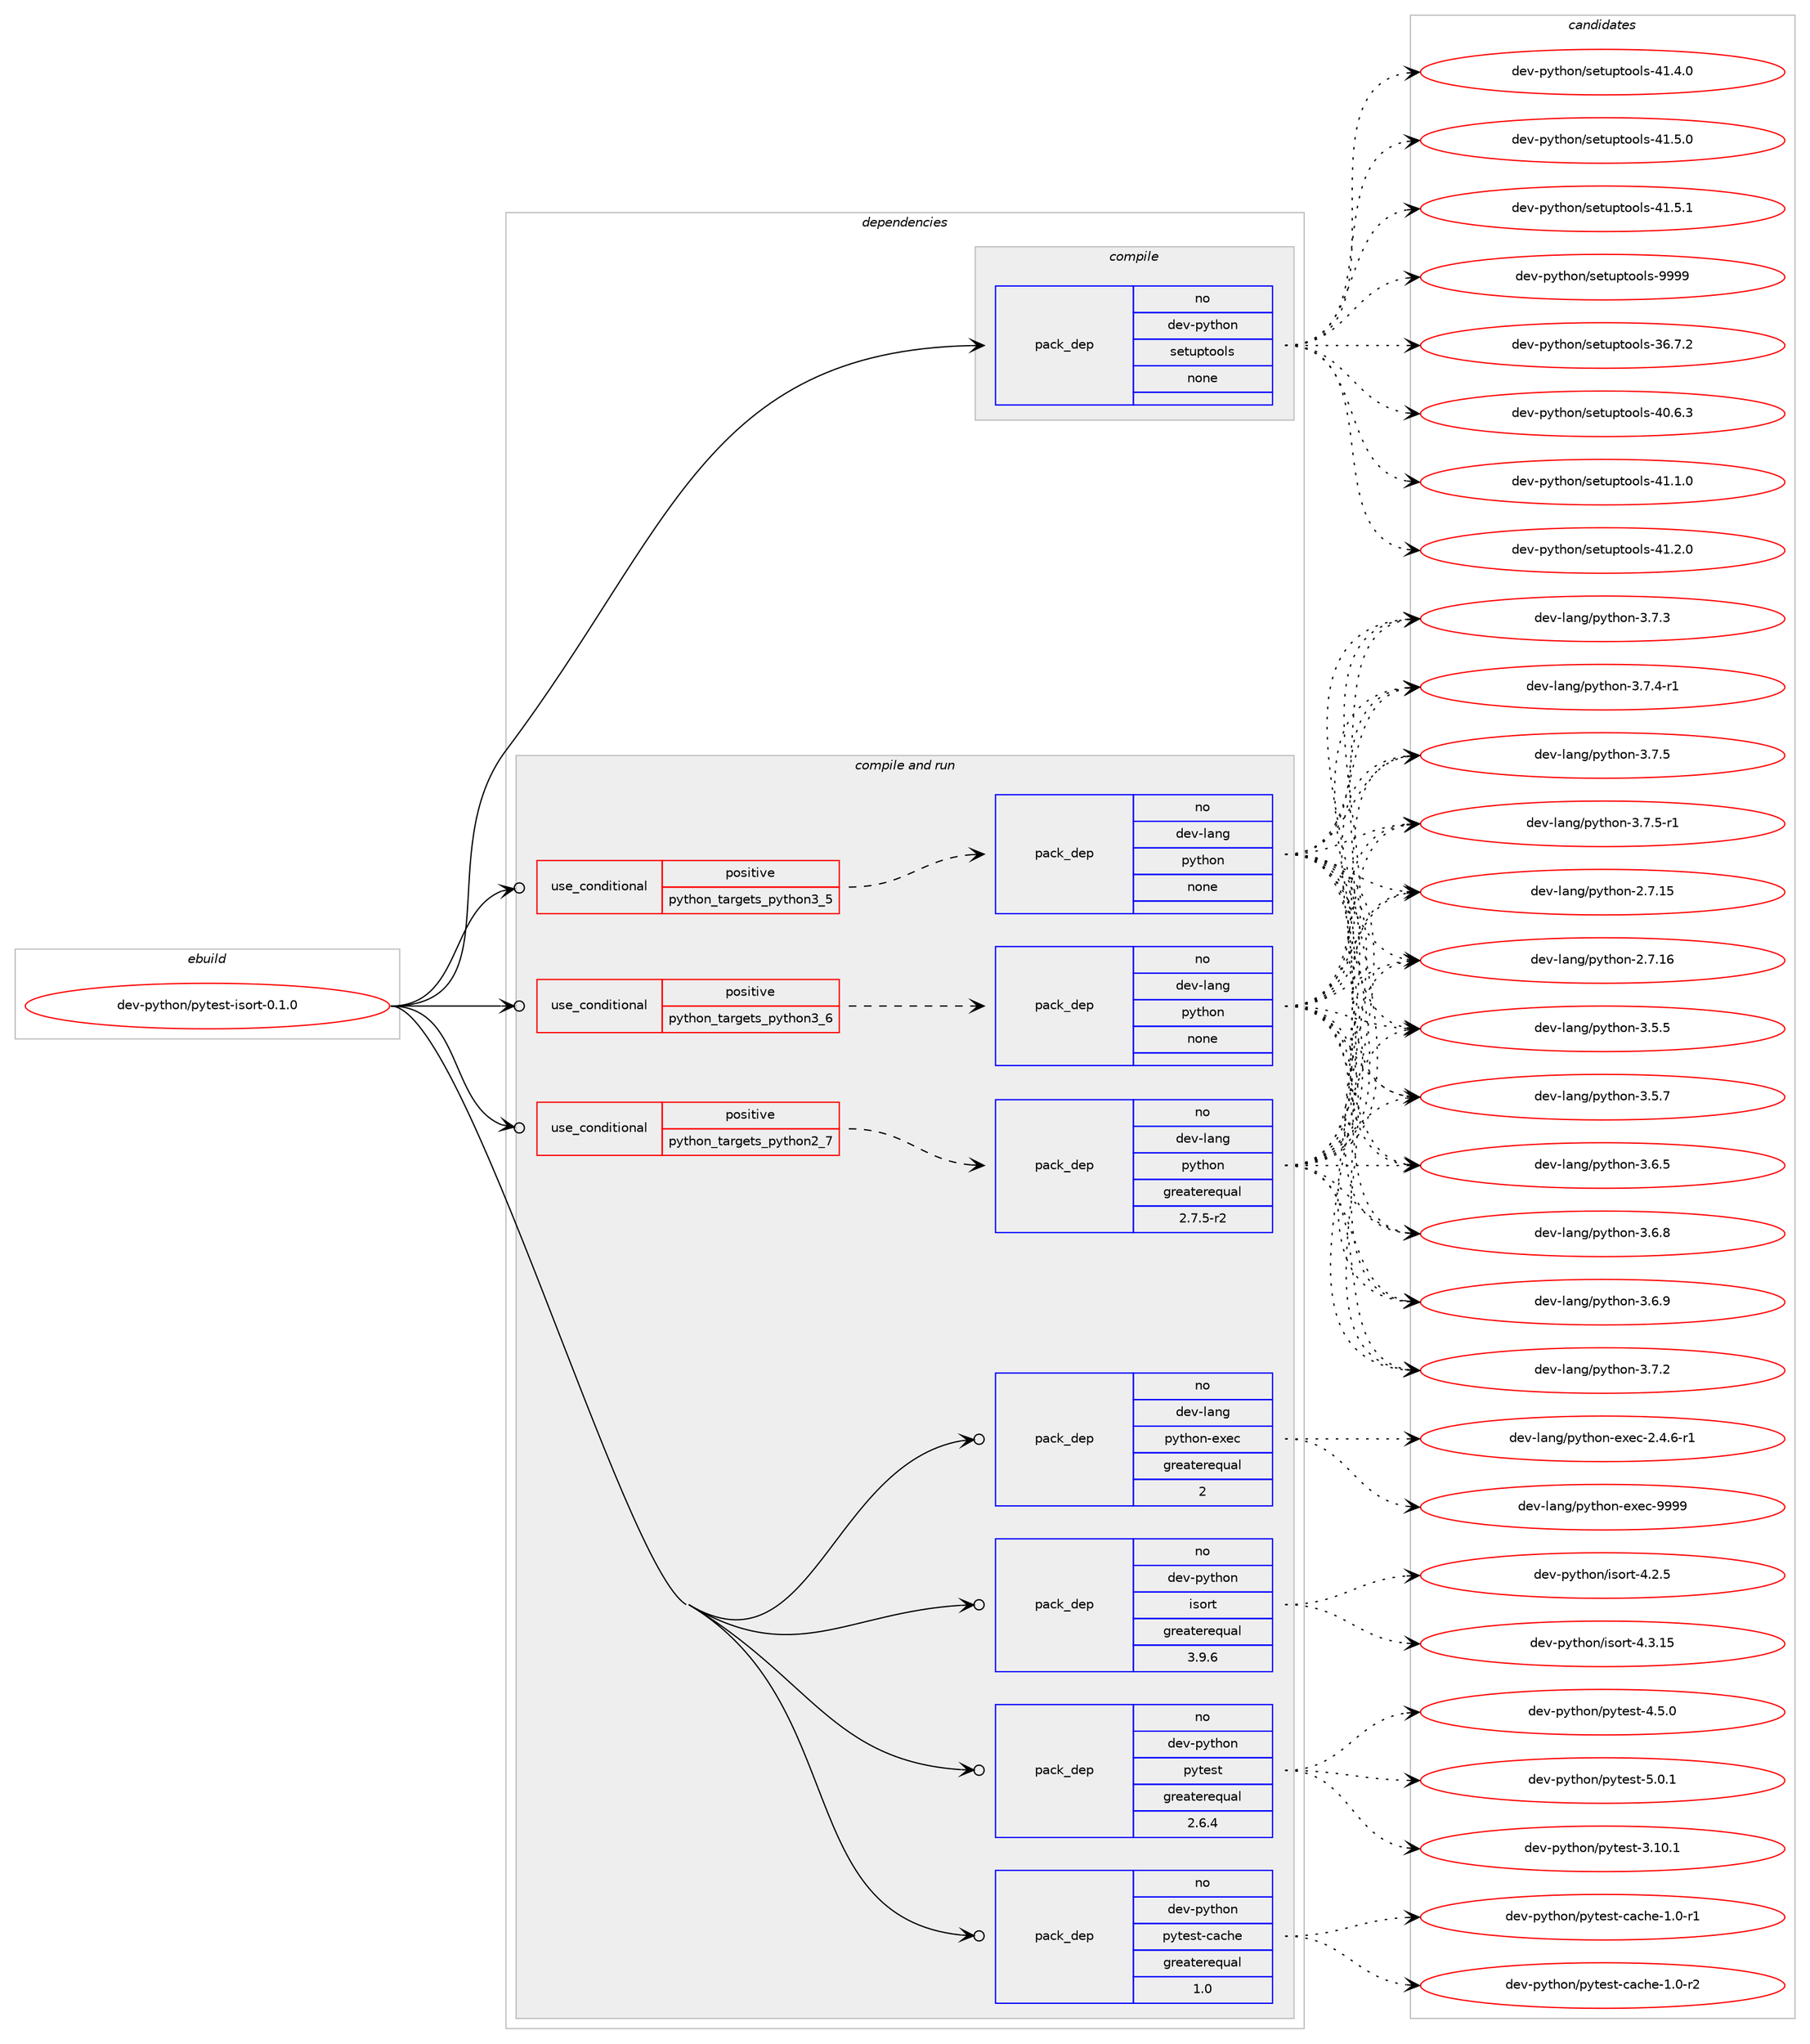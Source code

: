digraph prolog {

# *************
# Graph options
# *************

newrank=true;
concentrate=true;
compound=true;
graph [rankdir=LR,fontname=Helvetica,fontsize=10,ranksep=1.5];#, ranksep=2.5, nodesep=0.2];
edge  [arrowhead=vee];
node  [fontname=Helvetica,fontsize=10];

# **********
# The ebuild
# **********

subgraph cluster_leftcol {
color=gray;
rank=same;
label=<<i>ebuild</i>>;
id [label="dev-python/pytest-isort-0.1.0", color=red, width=4, href="../dev-python/pytest-isort-0.1.0.svg"];
}

# ****************
# The dependencies
# ****************

subgraph cluster_midcol {
color=gray;
label=<<i>dependencies</i>>;
subgraph cluster_compile {
fillcolor="#eeeeee";
style=filled;
label=<<i>compile</i>>;
subgraph pack470581 {
dependency629515 [label=<<TABLE BORDER="0" CELLBORDER="1" CELLSPACING="0" CELLPADDING="4" WIDTH="220"><TR><TD ROWSPAN="6" CELLPADDING="30">pack_dep</TD></TR><TR><TD WIDTH="110">no</TD></TR><TR><TD>dev-python</TD></TR><TR><TD>setuptools</TD></TR><TR><TD>none</TD></TR><TR><TD></TD></TR></TABLE>>, shape=none, color=blue];
}
id:e -> dependency629515:w [weight=20,style="solid",arrowhead="vee"];
}
subgraph cluster_compileandrun {
fillcolor="#eeeeee";
style=filled;
label=<<i>compile and run</i>>;
subgraph cond147068 {
dependency629516 [label=<<TABLE BORDER="0" CELLBORDER="1" CELLSPACING="0" CELLPADDING="4"><TR><TD ROWSPAN="3" CELLPADDING="10">use_conditional</TD></TR><TR><TD>positive</TD></TR><TR><TD>python_targets_python2_7</TD></TR></TABLE>>, shape=none, color=red];
subgraph pack470582 {
dependency629517 [label=<<TABLE BORDER="0" CELLBORDER="1" CELLSPACING="0" CELLPADDING="4" WIDTH="220"><TR><TD ROWSPAN="6" CELLPADDING="30">pack_dep</TD></TR><TR><TD WIDTH="110">no</TD></TR><TR><TD>dev-lang</TD></TR><TR><TD>python</TD></TR><TR><TD>greaterequal</TD></TR><TR><TD>2.7.5-r2</TD></TR></TABLE>>, shape=none, color=blue];
}
dependency629516:e -> dependency629517:w [weight=20,style="dashed",arrowhead="vee"];
}
id:e -> dependency629516:w [weight=20,style="solid",arrowhead="odotvee"];
subgraph cond147069 {
dependency629518 [label=<<TABLE BORDER="0" CELLBORDER="1" CELLSPACING="0" CELLPADDING="4"><TR><TD ROWSPAN="3" CELLPADDING="10">use_conditional</TD></TR><TR><TD>positive</TD></TR><TR><TD>python_targets_python3_5</TD></TR></TABLE>>, shape=none, color=red];
subgraph pack470583 {
dependency629519 [label=<<TABLE BORDER="0" CELLBORDER="1" CELLSPACING="0" CELLPADDING="4" WIDTH="220"><TR><TD ROWSPAN="6" CELLPADDING="30">pack_dep</TD></TR><TR><TD WIDTH="110">no</TD></TR><TR><TD>dev-lang</TD></TR><TR><TD>python</TD></TR><TR><TD>none</TD></TR><TR><TD></TD></TR></TABLE>>, shape=none, color=blue];
}
dependency629518:e -> dependency629519:w [weight=20,style="dashed",arrowhead="vee"];
}
id:e -> dependency629518:w [weight=20,style="solid",arrowhead="odotvee"];
subgraph cond147070 {
dependency629520 [label=<<TABLE BORDER="0" CELLBORDER="1" CELLSPACING="0" CELLPADDING="4"><TR><TD ROWSPAN="3" CELLPADDING="10">use_conditional</TD></TR><TR><TD>positive</TD></TR><TR><TD>python_targets_python3_6</TD></TR></TABLE>>, shape=none, color=red];
subgraph pack470584 {
dependency629521 [label=<<TABLE BORDER="0" CELLBORDER="1" CELLSPACING="0" CELLPADDING="4" WIDTH="220"><TR><TD ROWSPAN="6" CELLPADDING="30">pack_dep</TD></TR><TR><TD WIDTH="110">no</TD></TR><TR><TD>dev-lang</TD></TR><TR><TD>python</TD></TR><TR><TD>none</TD></TR><TR><TD></TD></TR></TABLE>>, shape=none, color=blue];
}
dependency629520:e -> dependency629521:w [weight=20,style="dashed",arrowhead="vee"];
}
id:e -> dependency629520:w [weight=20,style="solid",arrowhead="odotvee"];
subgraph pack470585 {
dependency629522 [label=<<TABLE BORDER="0" CELLBORDER="1" CELLSPACING="0" CELLPADDING="4" WIDTH="220"><TR><TD ROWSPAN="6" CELLPADDING="30">pack_dep</TD></TR><TR><TD WIDTH="110">no</TD></TR><TR><TD>dev-lang</TD></TR><TR><TD>python-exec</TD></TR><TR><TD>greaterequal</TD></TR><TR><TD>2</TD></TR></TABLE>>, shape=none, color=blue];
}
id:e -> dependency629522:w [weight=20,style="solid",arrowhead="odotvee"];
subgraph pack470586 {
dependency629523 [label=<<TABLE BORDER="0" CELLBORDER="1" CELLSPACING="0" CELLPADDING="4" WIDTH="220"><TR><TD ROWSPAN="6" CELLPADDING="30">pack_dep</TD></TR><TR><TD WIDTH="110">no</TD></TR><TR><TD>dev-python</TD></TR><TR><TD>isort</TD></TR><TR><TD>greaterequal</TD></TR><TR><TD>3.9.6</TD></TR></TABLE>>, shape=none, color=blue];
}
id:e -> dependency629523:w [weight=20,style="solid",arrowhead="odotvee"];
subgraph pack470587 {
dependency629524 [label=<<TABLE BORDER="0" CELLBORDER="1" CELLSPACING="0" CELLPADDING="4" WIDTH="220"><TR><TD ROWSPAN="6" CELLPADDING="30">pack_dep</TD></TR><TR><TD WIDTH="110">no</TD></TR><TR><TD>dev-python</TD></TR><TR><TD>pytest</TD></TR><TR><TD>greaterequal</TD></TR><TR><TD>2.6.4</TD></TR></TABLE>>, shape=none, color=blue];
}
id:e -> dependency629524:w [weight=20,style="solid",arrowhead="odotvee"];
subgraph pack470588 {
dependency629525 [label=<<TABLE BORDER="0" CELLBORDER="1" CELLSPACING="0" CELLPADDING="4" WIDTH="220"><TR><TD ROWSPAN="6" CELLPADDING="30">pack_dep</TD></TR><TR><TD WIDTH="110">no</TD></TR><TR><TD>dev-python</TD></TR><TR><TD>pytest-cache</TD></TR><TR><TD>greaterequal</TD></TR><TR><TD>1.0</TD></TR></TABLE>>, shape=none, color=blue];
}
id:e -> dependency629525:w [weight=20,style="solid",arrowhead="odotvee"];
}
subgraph cluster_run {
fillcolor="#eeeeee";
style=filled;
label=<<i>run</i>>;
}
}

# **************
# The candidates
# **************

subgraph cluster_choices {
rank=same;
color=gray;
label=<<i>candidates</i>>;

subgraph choice470581 {
color=black;
nodesep=1;
choice100101118451121211161041111104711510111611711211611111110811545515446554650 [label="dev-python/setuptools-36.7.2", color=red, width=4,href="../dev-python/setuptools-36.7.2.svg"];
choice100101118451121211161041111104711510111611711211611111110811545524846544651 [label="dev-python/setuptools-40.6.3", color=red, width=4,href="../dev-python/setuptools-40.6.3.svg"];
choice100101118451121211161041111104711510111611711211611111110811545524946494648 [label="dev-python/setuptools-41.1.0", color=red, width=4,href="../dev-python/setuptools-41.1.0.svg"];
choice100101118451121211161041111104711510111611711211611111110811545524946504648 [label="dev-python/setuptools-41.2.0", color=red, width=4,href="../dev-python/setuptools-41.2.0.svg"];
choice100101118451121211161041111104711510111611711211611111110811545524946524648 [label="dev-python/setuptools-41.4.0", color=red, width=4,href="../dev-python/setuptools-41.4.0.svg"];
choice100101118451121211161041111104711510111611711211611111110811545524946534648 [label="dev-python/setuptools-41.5.0", color=red, width=4,href="../dev-python/setuptools-41.5.0.svg"];
choice100101118451121211161041111104711510111611711211611111110811545524946534649 [label="dev-python/setuptools-41.5.1", color=red, width=4,href="../dev-python/setuptools-41.5.1.svg"];
choice10010111845112121116104111110471151011161171121161111111081154557575757 [label="dev-python/setuptools-9999", color=red, width=4,href="../dev-python/setuptools-9999.svg"];
dependency629515:e -> choice100101118451121211161041111104711510111611711211611111110811545515446554650:w [style=dotted,weight="100"];
dependency629515:e -> choice100101118451121211161041111104711510111611711211611111110811545524846544651:w [style=dotted,weight="100"];
dependency629515:e -> choice100101118451121211161041111104711510111611711211611111110811545524946494648:w [style=dotted,weight="100"];
dependency629515:e -> choice100101118451121211161041111104711510111611711211611111110811545524946504648:w [style=dotted,weight="100"];
dependency629515:e -> choice100101118451121211161041111104711510111611711211611111110811545524946524648:w [style=dotted,weight="100"];
dependency629515:e -> choice100101118451121211161041111104711510111611711211611111110811545524946534648:w [style=dotted,weight="100"];
dependency629515:e -> choice100101118451121211161041111104711510111611711211611111110811545524946534649:w [style=dotted,weight="100"];
dependency629515:e -> choice10010111845112121116104111110471151011161171121161111111081154557575757:w [style=dotted,weight="100"];
}
subgraph choice470582 {
color=black;
nodesep=1;
choice10010111845108971101034711212111610411111045504655464953 [label="dev-lang/python-2.7.15", color=red, width=4,href="../dev-lang/python-2.7.15.svg"];
choice10010111845108971101034711212111610411111045504655464954 [label="dev-lang/python-2.7.16", color=red, width=4,href="../dev-lang/python-2.7.16.svg"];
choice100101118451089711010347112121116104111110455146534653 [label="dev-lang/python-3.5.5", color=red, width=4,href="../dev-lang/python-3.5.5.svg"];
choice100101118451089711010347112121116104111110455146534655 [label="dev-lang/python-3.5.7", color=red, width=4,href="../dev-lang/python-3.5.7.svg"];
choice100101118451089711010347112121116104111110455146544653 [label="dev-lang/python-3.6.5", color=red, width=4,href="../dev-lang/python-3.6.5.svg"];
choice100101118451089711010347112121116104111110455146544656 [label="dev-lang/python-3.6.8", color=red, width=4,href="../dev-lang/python-3.6.8.svg"];
choice100101118451089711010347112121116104111110455146544657 [label="dev-lang/python-3.6.9", color=red, width=4,href="../dev-lang/python-3.6.9.svg"];
choice100101118451089711010347112121116104111110455146554650 [label="dev-lang/python-3.7.2", color=red, width=4,href="../dev-lang/python-3.7.2.svg"];
choice100101118451089711010347112121116104111110455146554651 [label="dev-lang/python-3.7.3", color=red, width=4,href="../dev-lang/python-3.7.3.svg"];
choice1001011184510897110103471121211161041111104551465546524511449 [label="dev-lang/python-3.7.4-r1", color=red, width=4,href="../dev-lang/python-3.7.4-r1.svg"];
choice100101118451089711010347112121116104111110455146554653 [label="dev-lang/python-3.7.5", color=red, width=4,href="../dev-lang/python-3.7.5.svg"];
choice1001011184510897110103471121211161041111104551465546534511449 [label="dev-lang/python-3.7.5-r1", color=red, width=4,href="../dev-lang/python-3.7.5-r1.svg"];
dependency629517:e -> choice10010111845108971101034711212111610411111045504655464953:w [style=dotted,weight="100"];
dependency629517:e -> choice10010111845108971101034711212111610411111045504655464954:w [style=dotted,weight="100"];
dependency629517:e -> choice100101118451089711010347112121116104111110455146534653:w [style=dotted,weight="100"];
dependency629517:e -> choice100101118451089711010347112121116104111110455146534655:w [style=dotted,weight="100"];
dependency629517:e -> choice100101118451089711010347112121116104111110455146544653:w [style=dotted,weight="100"];
dependency629517:e -> choice100101118451089711010347112121116104111110455146544656:w [style=dotted,weight="100"];
dependency629517:e -> choice100101118451089711010347112121116104111110455146544657:w [style=dotted,weight="100"];
dependency629517:e -> choice100101118451089711010347112121116104111110455146554650:w [style=dotted,weight="100"];
dependency629517:e -> choice100101118451089711010347112121116104111110455146554651:w [style=dotted,weight="100"];
dependency629517:e -> choice1001011184510897110103471121211161041111104551465546524511449:w [style=dotted,weight="100"];
dependency629517:e -> choice100101118451089711010347112121116104111110455146554653:w [style=dotted,weight="100"];
dependency629517:e -> choice1001011184510897110103471121211161041111104551465546534511449:w [style=dotted,weight="100"];
}
subgraph choice470583 {
color=black;
nodesep=1;
choice10010111845108971101034711212111610411111045504655464953 [label="dev-lang/python-2.7.15", color=red, width=4,href="../dev-lang/python-2.7.15.svg"];
choice10010111845108971101034711212111610411111045504655464954 [label="dev-lang/python-2.7.16", color=red, width=4,href="../dev-lang/python-2.7.16.svg"];
choice100101118451089711010347112121116104111110455146534653 [label="dev-lang/python-3.5.5", color=red, width=4,href="../dev-lang/python-3.5.5.svg"];
choice100101118451089711010347112121116104111110455146534655 [label="dev-lang/python-3.5.7", color=red, width=4,href="../dev-lang/python-3.5.7.svg"];
choice100101118451089711010347112121116104111110455146544653 [label="dev-lang/python-3.6.5", color=red, width=4,href="../dev-lang/python-3.6.5.svg"];
choice100101118451089711010347112121116104111110455146544656 [label="dev-lang/python-3.6.8", color=red, width=4,href="../dev-lang/python-3.6.8.svg"];
choice100101118451089711010347112121116104111110455146544657 [label="dev-lang/python-3.6.9", color=red, width=4,href="../dev-lang/python-3.6.9.svg"];
choice100101118451089711010347112121116104111110455146554650 [label="dev-lang/python-3.7.2", color=red, width=4,href="../dev-lang/python-3.7.2.svg"];
choice100101118451089711010347112121116104111110455146554651 [label="dev-lang/python-3.7.3", color=red, width=4,href="../dev-lang/python-3.7.3.svg"];
choice1001011184510897110103471121211161041111104551465546524511449 [label="dev-lang/python-3.7.4-r1", color=red, width=4,href="../dev-lang/python-3.7.4-r1.svg"];
choice100101118451089711010347112121116104111110455146554653 [label="dev-lang/python-3.7.5", color=red, width=4,href="../dev-lang/python-3.7.5.svg"];
choice1001011184510897110103471121211161041111104551465546534511449 [label="dev-lang/python-3.7.5-r1", color=red, width=4,href="../dev-lang/python-3.7.5-r1.svg"];
dependency629519:e -> choice10010111845108971101034711212111610411111045504655464953:w [style=dotted,weight="100"];
dependency629519:e -> choice10010111845108971101034711212111610411111045504655464954:w [style=dotted,weight="100"];
dependency629519:e -> choice100101118451089711010347112121116104111110455146534653:w [style=dotted,weight="100"];
dependency629519:e -> choice100101118451089711010347112121116104111110455146534655:w [style=dotted,weight="100"];
dependency629519:e -> choice100101118451089711010347112121116104111110455146544653:w [style=dotted,weight="100"];
dependency629519:e -> choice100101118451089711010347112121116104111110455146544656:w [style=dotted,weight="100"];
dependency629519:e -> choice100101118451089711010347112121116104111110455146544657:w [style=dotted,weight="100"];
dependency629519:e -> choice100101118451089711010347112121116104111110455146554650:w [style=dotted,weight="100"];
dependency629519:e -> choice100101118451089711010347112121116104111110455146554651:w [style=dotted,weight="100"];
dependency629519:e -> choice1001011184510897110103471121211161041111104551465546524511449:w [style=dotted,weight="100"];
dependency629519:e -> choice100101118451089711010347112121116104111110455146554653:w [style=dotted,weight="100"];
dependency629519:e -> choice1001011184510897110103471121211161041111104551465546534511449:w [style=dotted,weight="100"];
}
subgraph choice470584 {
color=black;
nodesep=1;
choice10010111845108971101034711212111610411111045504655464953 [label="dev-lang/python-2.7.15", color=red, width=4,href="../dev-lang/python-2.7.15.svg"];
choice10010111845108971101034711212111610411111045504655464954 [label="dev-lang/python-2.7.16", color=red, width=4,href="../dev-lang/python-2.7.16.svg"];
choice100101118451089711010347112121116104111110455146534653 [label="dev-lang/python-3.5.5", color=red, width=4,href="../dev-lang/python-3.5.5.svg"];
choice100101118451089711010347112121116104111110455146534655 [label="dev-lang/python-3.5.7", color=red, width=4,href="../dev-lang/python-3.5.7.svg"];
choice100101118451089711010347112121116104111110455146544653 [label="dev-lang/python-3.6.5", color=red, width=4,href="../dev-lang/python-3.6.5.svg"];
choice100101118451089711010347112121116104111110455146544656 [label="dev-lang/python-3.6.8", color=red, width=4,href="../dev-lang/python-3.6.8.svg"];
choice100101118451089711010347112121116104111110455146544657 [label="dev-lang/python-3.6.9", color=red, width=4,href="../dev-lang/python-3.6.9.svg"];
choice100101118451089711010347112121116104111110455146554650 [label="dev-lang/python-3.7.2", color=red, width=4,href="../dev-lang/python-3.7.2.svg"];
choice100101118451089711010347112121116104111110455146554651 [label="dev-lang/python-3.7.3", color=red, width=4,href="../dev-lang/python-3.7.3.svg"];
choice1001011184510897110103471121211161041111104551465546524511449 [label="dev-lang/python-3.7.4-r1", color=red, width=4,href="../dev-lang/python-3.7.4-r1.svg"];
choice100101118451089711010347112121116104111110455146554653 [label="dev-lang/python-3.7.5", color=red, width=4,href="../dev-lang/python-3.7.5.svg"];
choice1001011184510897110103471121211161041111104551465546534511449 [label="dev-lang/python-3.7.5-r1", color=red, width=4,href="../dev-lang/python-3.7.5-r1.svg"];
dependency629521:e -> choice10010111845108971101034711212111610411111045504655464953:w [style=dotted,weight="100"];
dependency629521:e -> choice10010111845108971101034711212111610411111045504655464954:w [style=dotted,weight="100"];
dependency629521:e -> choice100101118451089711010347112121116104111110455146534653:w [style=dotted,weight="100"];
dependency629521:e -> choice100101118451089711010347112121116104111110455146534655:w [style=dotted,weight="100"];
dependency629521:e -> choice100101118451089711010347112121116104111110455146544653:w [style=dotted,weight="100"];
dependency629521:e -> choice100101118451089711010347112121116104111110455146544656:w [style=dotted,weight="100"];
dependency629521:e -> choice100101118451089711010347112121116104111110455146544657:w [style=dotted,weight="100"];
dependency629521:e -> choice100101118451089711010347112121116104111110455146554650:w [style=dotted,weight="100"];
dependency629521:e -> choice100101118451089711010347112121116104111110455146554651:w [style=dotted,weight="100"];
dependency629521:e -> choice1001011184510897110103471121211161041111104551465546524511449:w [style=dotted,weight="100"];
dependency629521:e -> choice100101118451089711010347112121116104111110455146554653:w [style=dotted,weight="100"];
dependency629521:e -> choice1001011184510897110103471121211161041111104551465546534511449:w [style=dotted,weight="100"];
}
subgraph choice470585 {
color=black;
nodesep=1;
choice10010111845108971101034711212111610411111045101120101994550465246544511449 [label="dev-lang/python-exec-2.4.6-r1", color=red, width=4,href="../dev-lang/python-exec-2.4.6-r1.svg"];
choice10010111845108971101034711212111610411111045101120101994557575757 [label="dev-lang/python-exec-9999", color=red, width=4,href="../dev-lang/python-exec-9999.svg"];
dependency629522:e -> choice10010111845108971101034711212111610411111045101120101994550465246544511449:w [style=dotted,weight="100"];
dependency629522:e -> choice10010111845108971101034711212111610411111045101120101994557575757:w [style=dotted,weight="100"];
}
subgraph choice470586 {
color=black;
nodesep=1;
choice1001011184511212111610411111047105115111114116455246504653 [label="dev-python/isort-4.2.5", color=red, width=4,href="../dev-python/isort-4.2.5.svg"];
choice100101118451121211161041111104710511511111411645524651464953 [label="dev-python/isort-4.3.15", color=red, width=4,href="../dev-python/isort-4.3.15.svg"];
dependency629523:e -> choice1001011184511212111610411111047105115111114116455246504653:w [style=dotted,weight="100"];
dependency629523:e -> choice100101118451121211161041111104710511511111411645524651464953:w [style=dotted,weight="100"];
}
subgraph choice470587 {
color=black;
nodesep=1;
choice100101118451121211161041111104711212111610111511645514649484649 [label="dev-python/pytest-3.10.1", color=red, width=4,href="../dev-python/pytest-3.10.1.svg"];
choice1001011184511212111610411111047112121116101115116455246534648 [label="dev-python/pytest-4.5.0", color=red, width=4,href="../dev-python/pytest-4.5.0.svg"];
choice1001011184511212111610411111047112121116101115116455346484649 [label="dev-python/pytest-5.0.1", color=red, width=4,href="../dev-python/pytest-5.0.1.svg"];
dependency629524:e -> choice100101118451121211161041111104711212111610111511645514649484649:w [style=dotted,weight="100"];
dependency629524:e -> choice1001011184511212111610411111047112121116101115116455246534648:w [style=dotted,weight="100"];
dependency629524:e -> choice1001011184511212111610411111047112121116101115116455346484649:w [style=dotted,weight="100"];
}
subgraph choice470588 {
color=black;
nodesep=1;
choice100101118451121211161041111104711212111610111511645999799104101454946484511449 [label="dev-python/pytest-cache-1.0-r1", color=red, width=4,href="../dev-python/pytest-cache-1.0-r1.svg"];
choice100101118451121211161041111104711212111610111511645999799104101454946484511450 [label="dev-python/pytest-cache-1.0-r2", color=red, width=4,href="../dev-python/pytest-cache-1.0-r2.svg"];
dependency629525:e -> choice100101118451121211161041111104711212111610111511645999799104101454946484511449:w [style=dotted,weight="100"];
dependency629525:e -> choice100101118451121211161041111104711212111610111511645999799104101454946484511450:w [style=dotted,weight="100"];
}
}

}
